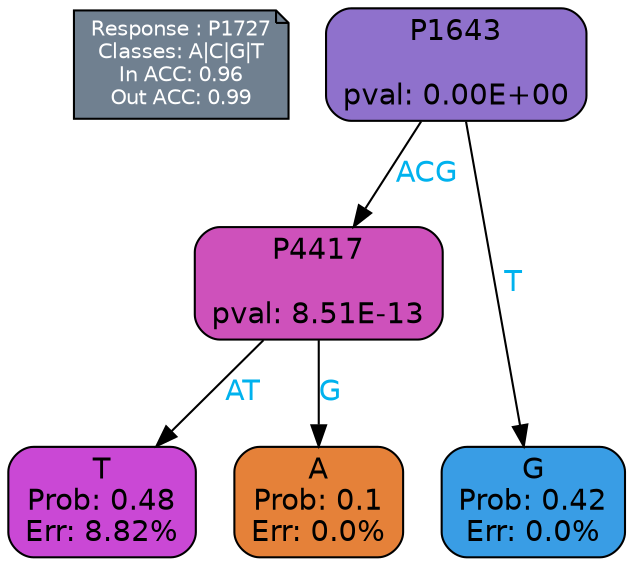digraph Tree {
node [shape=box, style="filled, rounded", color="black", fontname=helvetica] ;
graph [ranksep=equally, splines=polylines, bgcolor=transparent, dpi=600] ;
edge [fontname=helvetica] ;
LEGEND [label="Response : P1727
Classes: A|C|G|T
In ACC: 0.96
Out ACC: 0.99
",shape=note,align=left,style=filled,fillcolor="slategray",fontcolor="white",fontsize=10];1 [label="P1643

pval: 0.00E+00", fillcolor="#8f71cc"] ;
2 [label="P4417

pval: 8.51E-13", fillcolor="#ce51bb"] ;
3 [label="T
Prob: 0.48
Err: 8.82%", fillcolor="#ca48d5"] ;
4 [label="A
Prob: 0.1
Err: 0.0%", fillcolor="#e58139"] ;
5 [label="G
Prob: 0.42
Err: 0.0%", fillcolor="#399de5"] ;
1 -> 2 [label="ACG",fontcolor=deepskyblue2] ;
1 -> 5 [label="T",fontcolor=deepskyblue2] ;
2 -> 3 [label="AT",fontcolor=deepskyblue2] ;
2 -> 4 [label="G",fontcolor=deepskyblue2] ;
{rank = same; 3;4;5;}{rank = same; LEGEND;1;}}